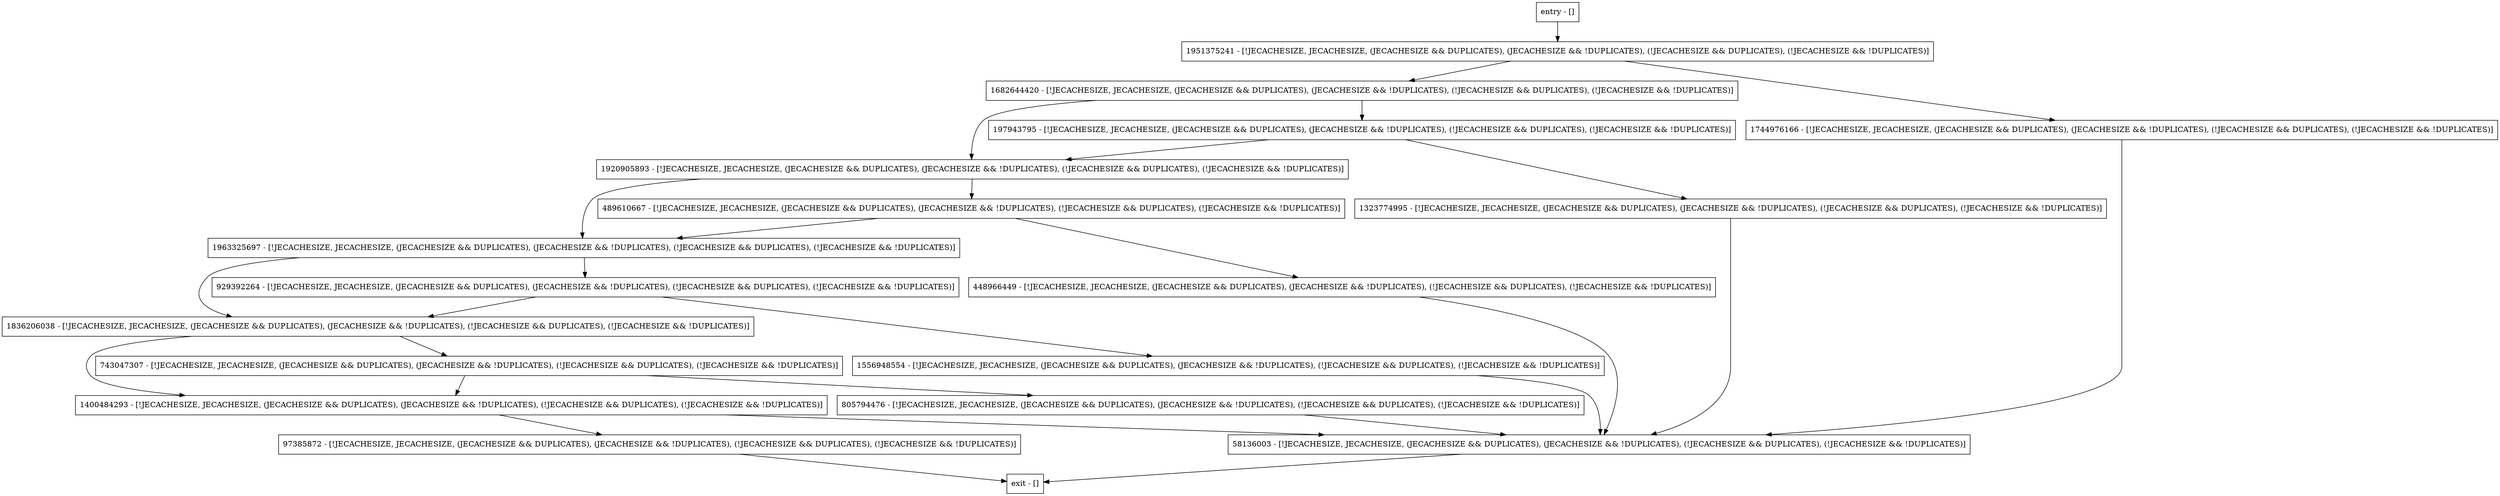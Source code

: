 digraph updatesProhibitedException {
node [shape=record];
1951375241 [label="1951375241 - [!JECACHESIZE, JECACHESIZE, (JECACHESIZE && DUPLICATES), (JECACHESIZE && !DUPLICATES), (!JECACHESIZE && DUPLICATES), (!JECACHESIZE && !DUPLICATES)]"];
197943795 [label="197943795 - [!JECACHESIZE, JECACHESIZE, (JECACHESIZE && DUPLICATES), (JECACHESIZE && !DUPLICATES), (!JECACHESIZE && DUPLICATES), (!JECACHESIZE && !DUPLICATES)]"];
58136003 [label="58136003 - [!JECACHESIZE, JECACHESIZE, (JECACHESIZE && DUPLICATES), (JECACHESIZE && !DUPLICATES), (!JECACHESIZE && DUPLICATES), (!JECACHESIZE && !DUPLICATES)]"];
1836206038 [label="1836206038 - [!JECACHESIZE, JECACHESIZE, (JECACHESIZE && DUPLICATES), (JECACHESIZE && !DUPLICATES), (!JECACHESIZE && DUPLICATES), (!JECACHESIZE && !DUPLICATES)]"];
1323774995 [label="1323774995 - [!JECACHESIZE, JECACHESIZE, (JECACHESIZE && DUPLICATES), (JECACHESIZE && !DUPLICATES), (!JECACHESIZE && DUPLICATES), (!JECACHESIZE && !DUPLICATES)]"];
1920905893 [label="1920905893 - [!JECACHESIZE, JECACHESIZE, (JECACHESIZE && DUPLICATES), (JECACHESIZE && !DUPLICATES), (!JECACHESIZE && DUPLICATES), (!JECACHESIZE && !DUPLICATES)]"];
1682644420 [label="1682644420 - [!JECACHESIZE, JECACHESIZE, (JECACHESIZE && DUPLICATES), (JECACHESIZE && !DUPLICATES), (!JECACHESIZE && DUPLICATES), (!JECACHESIZE && !DUPLICATES)]"];
1963325697 [label="1963325697 - [!JECACHESIZE, JECACHESIZE, (JECACHESIZE && DUPLICATES), (JECACHESIZE && !DUPLICATES), (!JECACHESIZE && DUPLICATES), (!JECACHESIZE && !DUPLICATES)]"];
489610667 [label="489610667 - [!JECACHESIZE, JECACHESIZE, (JECACHESIZE && DUPLICATES), (JECACHESIZE && !DUPLICATES), (!JECACHESIZE && DUPLICATES), (!JECACHESIZE && !DUPLICATES)]"];
448966449 [label="448966449 - [!JECACHESIZE, JECACHESIZE, (JECACHESIZE && DUPLICATES), (JECACHESIZE && !DUPLICATES), (!JECACHESIZE && DUPLICATES), (!JECACHESIZE && !DUPLICATES)]"];
805794476 [label="805794476 - [!JECACHESIZE, JECACHESIZE, (JECACHESIZE && DUPLICATES), (JECACHESIZE && !DUPLICATES), (!JECACHESIZE && DUPLICATES), (!JECACHESIZE && !DUPLICATES)]"];
97385872 [label="97385872 - [!JECACHESIZE, JECACHESIZE, (JECACHESIZE && DUPLICATES), (JECACHESIZE && !DUPLICATES), (!JECACHESIZE && DUPLICATES), (!JECACHESIZE && !DUPLICATES)]"];
743047307 [label="743047307 - [!JECACHESIZE, JECACHESIZE, (JECACHESIZE && DUPLICATES), (JECACHESIZE && !DUPLICATES), (!JECACHESIZE && DUPLICATES), (!JECACHESIZE && !DUPLICATES)]"];
entry [label="entry - []"];
exit [label="exit - []"];
1744976166 [label="1744976166 - [!JECACHESIZE, JECACHESIZE, (JECACHESIZE && DUPLICATES), (JECACHESIZE && !DUPLICATES), (!JECACHESIZE && DUPLICATES), (!JECACHESIZE && !DUPLICATES)]"];
929392264 [label="929392264 - [!JECACHESIZE, JECACHESIZE, (JECACHESIZE && DUPLICATES), (JECACHESIZE && !DUPLICATES), (!JECACHESIZE && DUPLICATES), (!JECACHESIZE && !DUPLICATES)]"];
1400484293 [label="1400484293 - [!JECACHESIZE, JECACHESIZE, (JECACHESIZE && DUPLICATES), (JECACHESIZE && !DUPLICATES), (!JECACHESIZE && DUPLICATES), (!JECACHESIZE && !DUPLICATES)]"];
1556948554 [label="1556948554 - [!JECACHESIZE, JECACHESIZE, (JECACHESIZE && DUPLICATES), (JECACHESIZE && !DUPLICATES), (!JECACHESIZE && DUPLICATES), (!JECACHESIZE && !DUPLICATES)]"];
entry;
exit;
1951375241 -> 1744976166;
1951375241 -> 1682644420;
197943795 -> 1323774995;
197943795 -> 1920905893;
58136003 -> exit;
1836206038 -> 743047307;
1836206038 -> 1400484293;
1323774995 -> 58136003;
1920905893 -> 1963325697;
1920905893 -> 489610667;
1682644420 -> 197943795;
1682644420 -> 1920905893;
1963325697 -> 1836206038;
1963325697 -> 929392264;
489610667 -> 1963325697;
489610667 -> 448966449;
448966449 -> 58136003;
805794476 -> 58136003;
97385872 -> exit;
743047307 -> 1400484293;
743047307 -> 805794476;
entry -> 1951375241;
1744976166 -> 58136003;
929392264 -> 1836206038;
929392264 -> 1556948554;
1400484293 -> 58136003;
1400484293 -> 97385872;
1556948554 -> 58136003;
}
